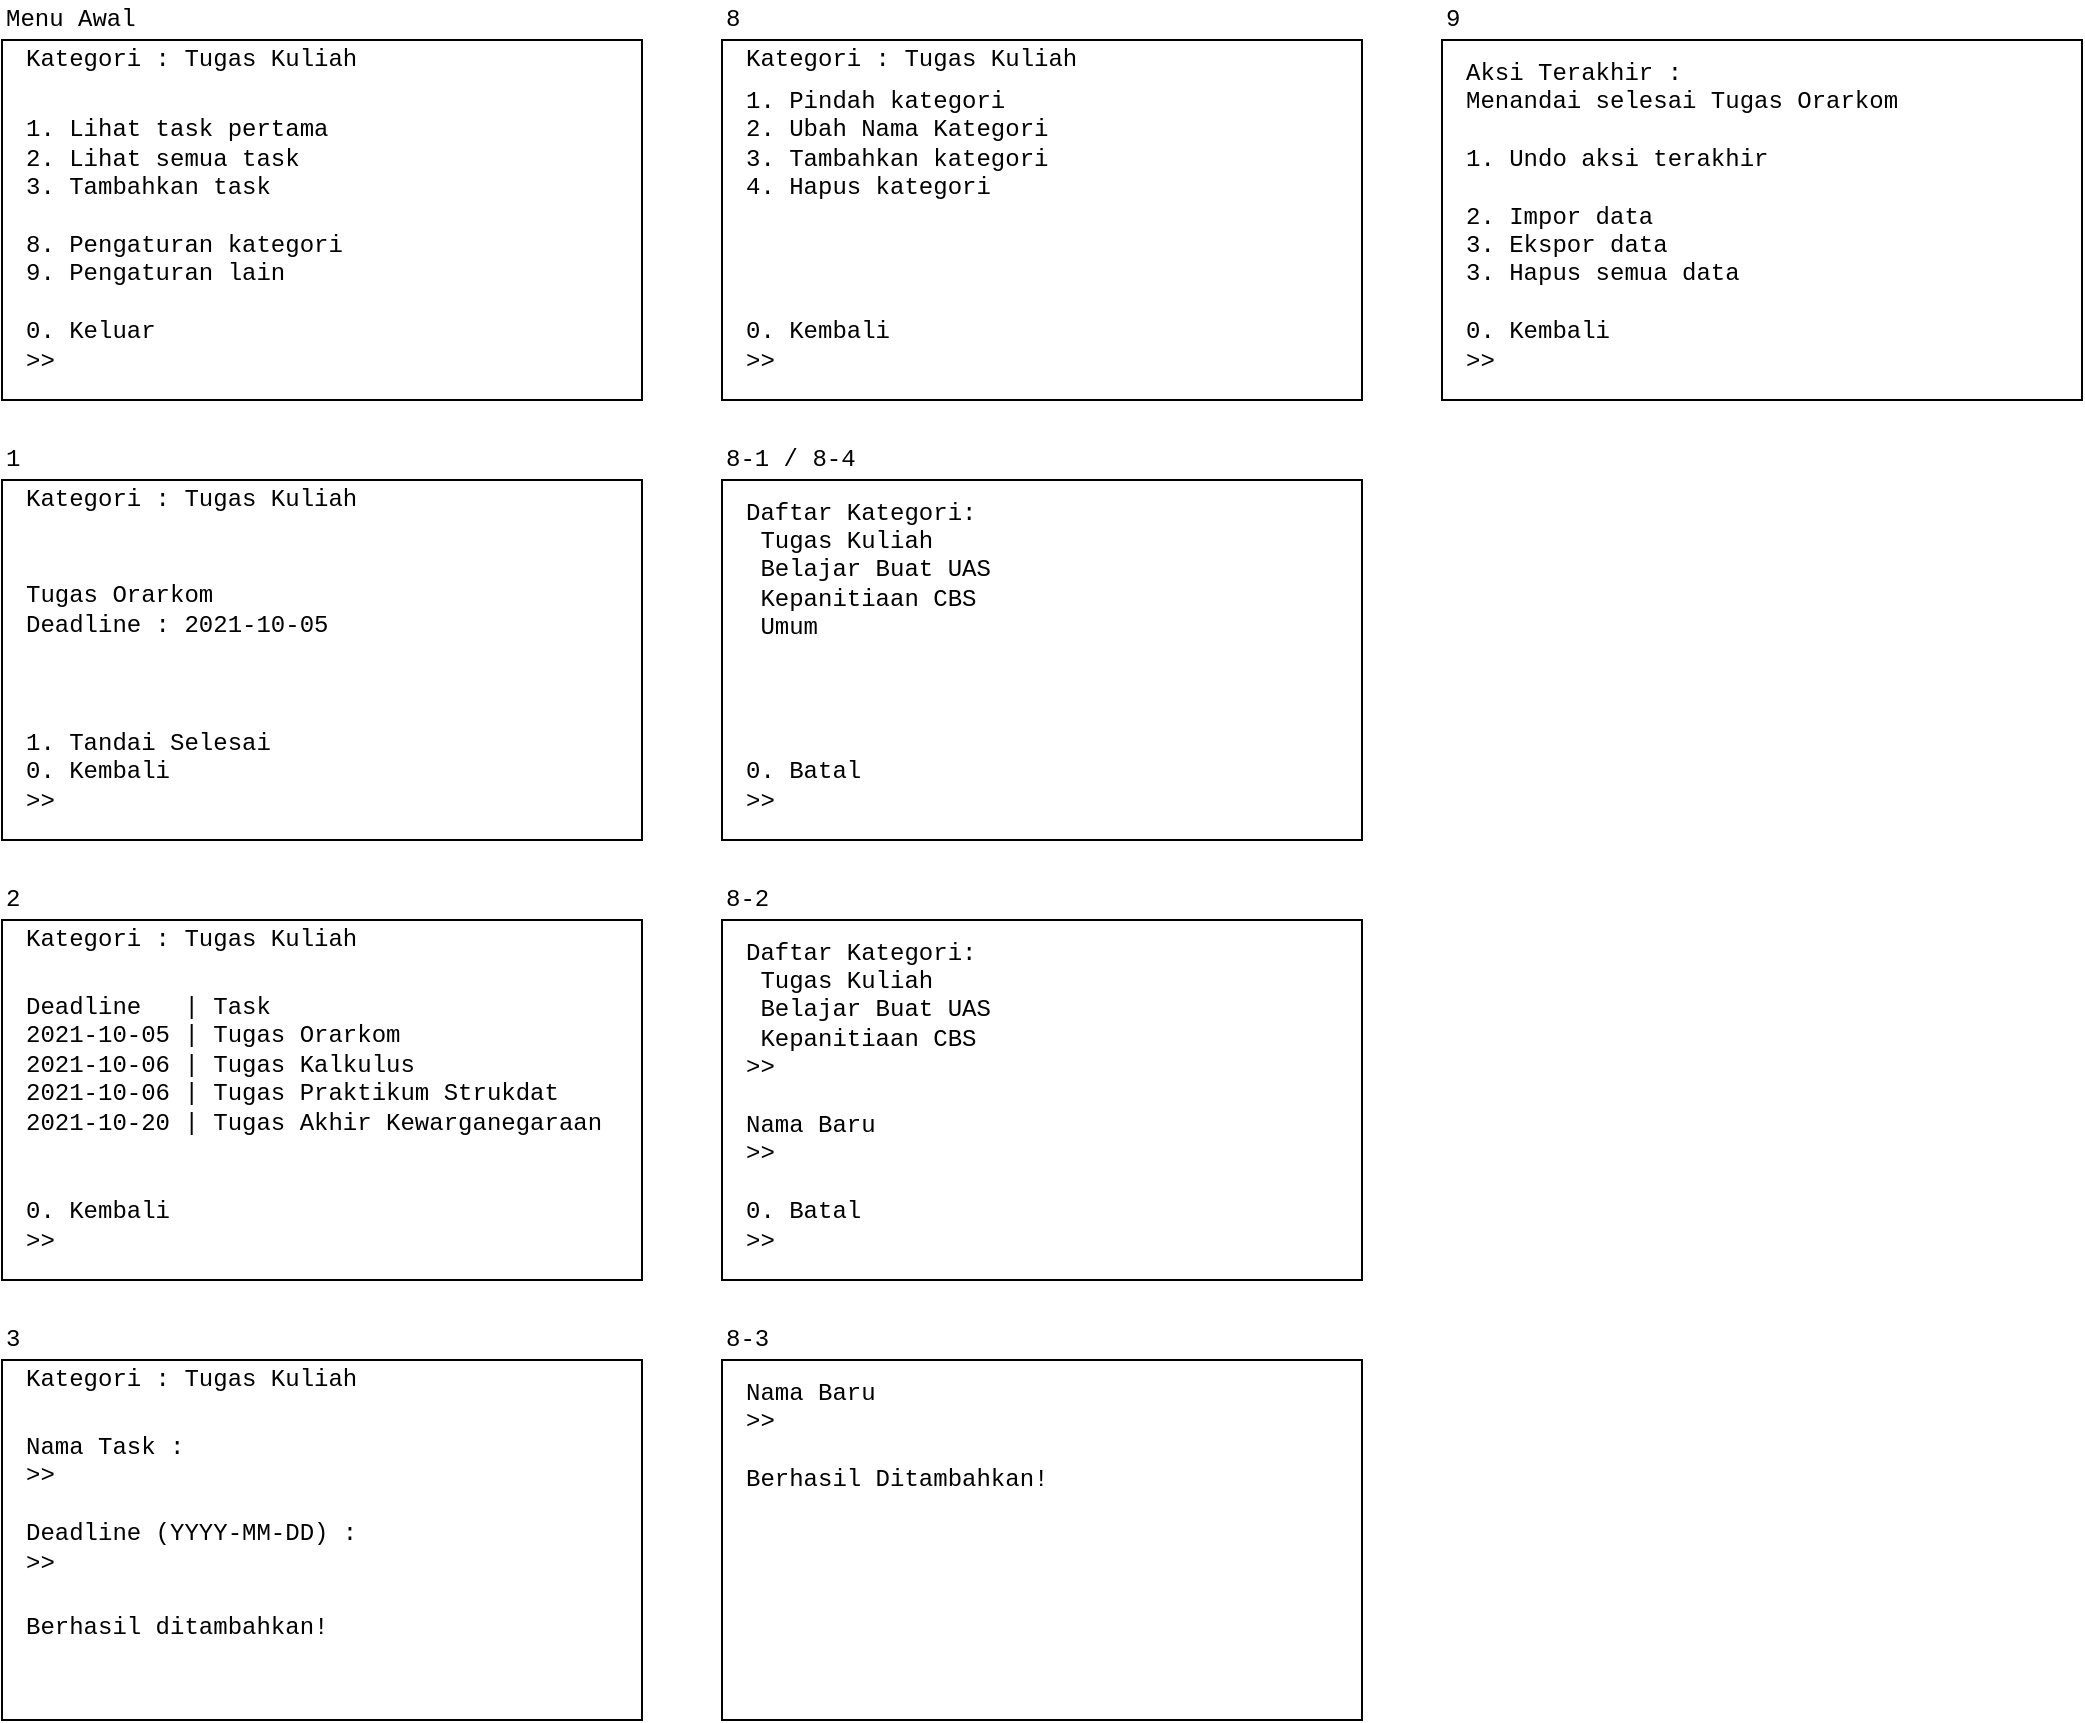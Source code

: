 <mxfile version="14.5.1" type="device"><diagram id="jRBPtqFZDMQ2vP74Be4w" name="Page-1"><mxGraphModel dx="1118" dy="1044" grid="1" gridSize="10" guides="1" tooltips="1" connect="1" arrows="1" fold="1" page="1" pageScale="1" pageWidth="850" pageHeight="1100" math="0" shadow="0"><root><mxCell id="0"/><mxCell id="1" parent="0"/><mxCell id="sL5cQVlyzC39rC14NGbD-1" value="" style="rounded=0;whiteSpace=wrap;html=1;fontFamily=Courier New;" vertex="1" parent="1"><mxGeometry x="40" y="60" width="320" height="180" as="geometry"/></mxCell><mxCell id="sL5cQVlyzC39rC14NGbD-2" value="Kategori : Tugas Kuliah&lt;br&gt;" style="text;html=1;strokeColor=none;fillColor=none;align=left;verticalAlign=middle;whiteSpace=wrap;rounded=0;fontFamily=Courier New;" vertex="1" parent="1"><mxGeometry x="50" y="60" width="220" height="20" as="geometry"/></mxCell><mxCell id="sL5cQVlyzC39rC14NGbD-3" value="&lt;span style=&quot;color: rgb(0 , 0 , 0) ; font-size: 12px ; font-style: normal ; font-weight: 400 ; letter-spacing: normal ; text-indent: 0px ; text-transform: none ; word-spacing: 0px ; display: inline ; float: none&quot;&gt;1. Lihat task pertama&lt;/span&gt;&lt;br style=&quot;color: rgb(0 , 0 , 0) ; font-size: 12px ; font-style: normal ; font-weight: 400 ; letter-spacing: normal ; text-indent: 0px ; text-transform: none ; word-spacing: 0px&quot;&gt;&lt;span style=&quot;color: rgb(0 , 0 , 0) ; font-size: 12px ; font-style: normal ; font-weight: 400 ; letter-spacing: normal ; text-indent: 0px ; text-transform: none ; word-spacing: 0px ; display: inline ; float: none&quot;&gt;2. Lihat semua task&lt;/span&gt;&lt;span style=&quot;color: rgb(0 , 0 , 0) ; font-size: 12px ; font-style: normal ; font-weight: 400 ; letter-spacing: normal ; text-indent: 0px ; text-transform: none ; word-spacing: 0px ; display: inline ; float: none&quot;&gt;&lt;br&gt;3. Tambahkan task&lt;br&gt;&lt;br&gt;8. Pengaturan kategori&lt;br&gt;9. Pengaturan lain&lt;br&gt;&lt;br&gt;0. Keluar&lt;br&gt;&amp;gt;&amp;gt;&lt;br&gt;&lt;/span&gt;" style="text;whiteSpace=wrap;html=1;align=left;verticalAlign=bottom;labelBackgroundColor=none;fontFamily=Courier New;" vertex="1" parent="1"><mxGeometry x="50" y="90" width="230" height="140" as="geometry"/></mxCell><mxCell id="sL5cQVlyzC39rC14NGbD-4" value="Menu Awal" style="text;html=1;strokeColor=none;fillColor=none;align=left;verticalAlign=middle;whiteSpace=wrap;rounded=0;labelBackgroundColor=none;fontFamily=Courier New;" vertex="1" parent="1"><mxGeometry x="40" y="40" width="100" height="20" as="geometry"/></mxCell><mxCell id="sL5cQVlyzC39rC14NGbD-5" value="" style="rounded=0;whiteSpace=wrap;html=1;fontFamily=Courier New;" vertex="1" parent="1"><mxGeometry x="40" y="280" width="320" height="180" as="geometry"/></mxCell><mxCell id="sL5cQVlyzC39rC14NGbD-6" value="Tugas Orarkom&lt;br&gt;Deadline : 2021-10-05" style="text;html=1;strokeColor=none;fillColor=none;align=left;verticalAlign=middle;whiteSpace=wrap;rounded=0;fontFamily=Courier New;" vertex="1" parent="1"><mxGeometry x="50" y="330" width="285" height="30" as="geometry"/></mxCell><mxCell id="sL5cQVlyzC39rC14NGbD-7" value="&lt;span style=&quot;color: rgb(0 , 0 , 0) ; font-size: 12px ; font-style: normal ; font-weight: 400 ; letter-spacing: normal ; text-indent: 0px ; text-transform: none ; word-spacing: 0px ; display: inline ; float: none&quot;&gt;&lt;br&gt;&lt;br&gt;1. Tandai Selesai&lt;br&gt;0. Kembali&lt;br&gt;&amp;gt;&amp;gt;&lt;br&gt;&lt;/span&gt;" style="text;whiteSpace=wrap;html=1;align=left;verticalAlign=bottom;labelBackgroundColor=none;fontFamily=Courier New;" vertex="1" parent="1"><mxGeometry x="50" y="350" width="230" height="100" as="geometry"/></mxCell><mxCell id="sL5cQVlyzC39rC14NGbD-8" value="1" style="text;html=1;strokeColor=none;fillColor=none;align=left;verticalAlign=middle;whiteSpace=wrap;rounded=0;labelBackgroundColor=none;fontFamily=Courier New;" vertex="1" parent="1"><mxGeometry x="40" y="260" width="100" height="20" as="geometry"/></mxCell><mxCell id="sL5cQVlyzC39rC14NGbD-10" value="Kategori : Tugas Kuliah&lt;br&gt;" style="text;html=1;strokeColor=none;fillColor=none;align=left;verticalAlign=middle;whiteSpace=wrap;rounded=0;fontFamily=Courier New;" vertex="1" parent="1"><mxGeometry x="50" y="280" width="220" height="20" as="geometry"/></mxCell><mxCell id="sL5cQVlyzC39rC14NGbD-11" value="" style="rounded=0;whiteSpace=wrap;html=1;fontFamily=Courier New;" vertex="1" parent="1"><mxGeometry x="40" y="500" width="320" height="180" as="geometry"/></mxCell><mxCell id="sL5cQVlyzC39rC14NGbD-12" value="Deadline&amp;nbsp; &amp;nbsp;| Task&lt;br&gt;2021-10-05 | Tugas Orarkom&lt;br&gt;2021-10-06 | Tugas Kalkulus&lt;br&gt;2021-10-06 | Tugas Praktikum Strukdat&lt;br&gt;2021-10-20 | Tugas Akhir Kewarganegaraan" style="text;html=1;strokeColor=none;fillColor=none;align=left;verticalAlign=top;whiteSpace=wrap;rounded=0;fontFamily=Courier New;" vertex="1" parent="1"><mxGeometry x="50" y="530" width="300" height="80" as="geometry"/></mxCell><mxCell id="sL5cQVlyzC39rC14NGbD-13" value="&lt;span style=&quot;color: rgb(0 , 0 , 0) ; font-size: 12px ; font-style: normal ; font-weight: 400 ; letter-spacing: normal ; text-indent: 0px ; text-transform: none ; word-spacing: 0px ; display: inline ; float: none&quot;&gt;&lt;br&gt;0. Kembali&lt;br&gt;&amp;gt;&amp;gt;&lt;br&gt;&lt;/span&gt;" style="text;whiteSpace=wrap;html=1;align=left;verticalAlign=bottom;labelBackgroundColor=none;fontFamily=Courier New;" vertex="1" parent="1"><mxGeometry x="50" y="620" width="230" height="50" as="geometry"/></mxCell><mxCell id="sL5cQVlyzC39rC14NGbD-14" value="2" style="text;html=1;strokeColor=none;fillColor=none;align=left;verticalAlign=middle;whiteSpace=wrap;rounded=0;labelBackgroundColor=none;fontFamily=Courier New;" vertex="1" parent="1"><mxGeometry x="40" y="480" width="100" height="20" as="geometry"/></mxCell><mxCell id="sL5cQVlyzC39rC14NGbD-15" value="Kategori : Tugas Kuliah&lt;br&gt;" style="text;html=1;strokeColor=none;fillColor=none;align=left;verticalAlign=middle;whiteSpace=wrap;rounded=0;fontFamily=Courier New;" vertex="1" parent="1"><mxGeometry x="50" y="500" width="220" height="20" as="geometry"/></mxCell><mxCell id="sL5cQVlyzC39rC14NGbD-16" value="" style="rounded=0;whiteSpace=wrap;html=1;fontFamily=Courier New;" vertex="1" parent="1"><mxGeometry x="40" y="720" width="320" height="180" as="geometry"/></mxCell><mxCell id="sL5cQVlyzC39rC14NGbD-17" value="Nama Task :&lt;br&gt;&amp;gt;&amp;gt;&lt;br&gt;&lt;br&gt;Deadline (YYYY-MM-DD) :&lt;br&gt;&amp;gt;&amp;gt;" style="text;html=1;strokeColor=none;fillColor=none;align=left;verticalAlign=top;whiteSpace=wrap;rounded=0;fontFamily=Courier New;" vertex="1" parent="1"><mxGeometry x="50" y="750" width="300" height="80" as="geometry"/></mxCell><mxCell id="sL5cQVlyzC39rC14NGbD-18" value="&lt;span style=&quot;color: rgb(0 , 0 , 0) ; font-size: 12px ; font-style: normal ; font-weight: 400 ; letter-spacing: normal ; text-indent: 0px ; text-transform: none ; word-spacing: 0px ; display: inline ; float: none&quot;&gt;Berhasil ditambahkan!&lt;br&gt;&lt;/span&gt;" style="text;whiteSpace=wrap;html=1;align=left;verticalAlign=top;labelBackgroundColor=none;fontFamily=Courier New;" vertex="1" parent="1"><mxGeometry x="50" y="840" width="230" height="50" as="geometry"/></mxCell><mxCell id="sL5cQVlyzC39rC14NGbD-19" value="3" style="text;html=1;strokeColor=none;fillColor=none;align=left;verticalAlign=middle;whiteSpace=wrap;rounded=0;labelBackgroundColor=none;fontFamily=Courier New;" vertex="1" parent="1"><mxGeometry x="40" y="700" width="100" height="20" as="geometry"/></mxCell><mxCell id="sL5cQVlyzC39rC14NGbD-20" value="Kategori : Tugas Kuliah&lt;br&gt;" style="text;html=1;strokeColor=none;fillColor=none;align=left;verticalAlign=middle;whiteSpace=wrap;rounded=0;fontFamily=Courier New;" vertex="1" parent="1"><mxGeometry x="50" y="720" width="220" height="20" as="geometry"/></mxCell><mxCell id="sL5cQVlyzC39rC14NGbD-21" value="" style="rounded=0;whiteSpace=wrap;html=1;fontFamily=Courier New;" vertex="1" parent="1"><mxGeometry x="400" y="60" width="320" height="180" as="geometry"/></mxCell><mxCell id="sL5cQVlyzC39rC14NGbD-22" value="Kategori : Tugas Kuliah&lt;br&gt;" style="text;html=1;strokeColor=none;fillColor=none;align=left;verticalAlign=middle;whiteSpace=wrap;rounded=0;fontFamily=Courier New;" vertex="1" parent="1"><mxGeometry x="410" y="60" width="220" height="20" as="geometry"/></mxCell><mxCell id="sL5cQVlyzC39rC14NGbD-23" value="&lt;span style=&quot;color: rgb(0 , 0 , 0) ; font-size: 12px ; font-style: normal ; font-weight: 400 ; letter-spacing: normal ; text-indent: 0px ; text-transform: none ; word-spacing: 0px ; display: inline ; float: none&quot;&gt;1. Pindah kategori&lt;br&gt;2. Ubah Nama Kategori&lt;br&gt;3. Tambahkan kategori&lt;br&gt;4. Hapus kategori&lt;br&gt;&lt;br&gt;&lt;br&gt;&lt;br&gt;&lt;br&gt;0. Kembali&lt;br&gt;&amp;gt;&amp;gt;&lt;br&gt;&lt;/span&gt;" style="text;whiteSpace=wrap;html=1;align=left;verticalAlign=bottom;labelBackgroundColor=none;fontFamily=Courier New;" vertex="1" parent="1"><mxGeometry x="410" y="90" width="230" height="140" as="geometry"/></mxCell><mxCell id="sL5cQVlyzC39rC14NGbD-24" value="8" style="text;html=1;strokeColor=none;fillColor=none;align=left;verticalAlign=middle;whiteSpace=wrap;rounded=0;labelBackgroundColor=none;fontFamily=Courier New;" vertex="1" parent="1"><mxGeometry x="400" y="40" width="100" height="20" as="geometry"/></mxCell><mxCell id="sL5cQVlyzC39rC14NGbD-25" value="" style="rounded=0;whiteSpace=wrap;html=1;fontFamily=Courier New;" vertex="1" parent="1"><mxGeometry x="400" y="280" width="320" height="180" as="geometry"/></mxCell><mxCell id="sL5cQVlyzC39rC14NGbD-27" value="&lt;span style=&quot;color: rgb(0 , 0 , 0) ; font-size: 12px ; font-style: normal ; font-weight: 400 ; letter-spacing: normal ; text-indent: 0px ; text-transform: none ; word-spacing: 0px ; display: inline ; float: none&quot;&gt;Daftar Kategori:&lt;br&gt;&amp;nbsp;Tugas Kuliah&lt;br&gt;&amp;nbsp;Belajar Buat UAS&lt;br&gt;&amp;nbsp;Kepanitiaan CBS&lt;br&gt;&amp;nbsp;Umum&lt;br&gt;&lt;br&gt;&lt;br&gt;&lt;br&gt;&lt;br&gt;0. Batal&lt;br&gt;&amp;gt;&amp;gt;&lt;br&gt;&lt;/span&gt;" style="text;whiteSpace=wrap;html=1;align=left;verticalAlign=bottom;labelBackgroundColor=none;fontFamily=Courier New;" vertex="1" parent="1"><mxGeometry x="410" y="290" width="230" height="160" as="geometry"/></mxCell><mxCell id="sL5cQVlyzC39rC14NGbD-28" value="8-1 / 8-4" style="text;html=1;strokeColor=none;fillColor=none;align=left;verticalAlign=middle;whiteSpace=wrap;rounded=0;labelBackgroundColor=none;fontFamily=Courier New;" vertex="1" parent="1"><mxGeometry x="400" y="260" width="100" height="20" as="geometry"/></mxCell><mxCell id="sL5cQVlyzC39rC14NGbD-29" value="" style="rounded=0;whiteSpace=wrap;html=1;fontFamily=Courier New;" vertex="1" parent="1"><mxGeometry x="400" y="500" width="320" height="180" as="geometry"/></mxCell><mxCell id="sL5cQVlyzC39rC14NGbD-30" value="&lt;span style=&quot;color: rgb(0 , 0 , 0) ; font-size: 12px ; font-style: normal ; font-weight: 400 ; letter-spacing: normal ; text-indent: 0px ; text-transform: none ; word-spacing: 0px ; display: inline ; float: none&quot;&gt;Daftar Kategori:&lt;br&gt;&amp;nbsp;Tugas Kuliah&lt;br&gt;&amp;nbsp;Belajar Buat UAS&lt;br&gt;&amp;nbsp;Kepanitiaan CBS&lt;br&gt;&amp;gt;&amp;gt;&lt;br&gt;&lt;br&gt;Nama Baru&lt;br&gt;&amp;gt;&amp;gt;&lt;br&gt;&lt;br&gt;0. Batal&lt;br&gt;&amp;gt;&amp;gt;&lt;br&gt;&lt;/span&gt;" style="text;whiteSpace=wrap;html=1;align=left;verticalAlign=bottom;labelBackgroundColor=none;fontFamily=Courier New;" vertex="1" parent="1"><mxGeometry x="410" y="510" width="230" height="160" as="geometry"/></mxCell><mxCell id="sL5cQVlyzC39rC14NGbD-31" value="8-2" style="text;html=1;strokeColor=none;fillColor=none;align=left;verticalAlign=middle;whiteSpace=wrap;rounded=0;labelBackgroundColor=none;fontFamily=Courier New;" vertex="1" parent="1"><mxGeometry x="400" y="480" width="100" height="20" as="geometry"/></mxCell><mxCell id="sL5cQVlyzC39rC14NGbD-33" value="" style="rounded=0;whiteSpace=wrap;html=1;fontFamily=Courier New;" vertex="1" parent="1"><mxGeometry x="400" y="720" width="320" height="180" as="geometry"/></mxCell><mxCell id="sL5cQVlyzC39rC14NGbD-34" value="&lt;span style=&quot;color: rgb(0 , 0 , 0) ; font-size: 12px ; font-style: normal ; font-weight: 400 ; letter-spacing: normal ; text-indent: 0px ; text-transform: none ; word-spacing: 0px ; display: inline ; float: none&quot;&gt;Nama Baru&lt;br&gt;&amp;gt;&amp;gt;&lt;br&gt;&lt;br&gt;Berhasil Ditambahkan!&lt;br&gt;&lt;br&gt;&lt;br&gt;&lt;br&gt;&lt;br&gt;&lt;br&gt;&lt;br&gt;&lt;br&gt;&lt;/span&gt;" style="text;whiteSpace=wrap;html=1;align=left;verticalAlign=bottom;labelBackgroundColor=none;fontFamily=Courier New;" vertex="1" parent="1"><mxGeometry x="410" y="730" width="230" height="160" as="geometry"/></mxCell><mxCell id="sL5cQVlyzC39rC14NGbD-35" value="8-3" style="text;html=1;strokeColor=none;fillColor=none;align=left;verticalAlign=middle;whiteSpace=wrap;rounded=0;labelBackgroundColor=none;fontFamily=Courier New;" vertex="1" parent="1"><mxGeometry x="400" y="700" width="100" height="20" as="geometry"/></mxCell><mxCell id="sL5cQVlyzC39rC14NGbD-36" value="" style="rounded=0;whiteSpace=wrap;html=1;fontFamily=Courier New;" vertex="1" parent="1"><mxGeometry x="760" y="60" width="320" height="180" as="geometry"/></mxCell><mxCell id="sL5cQVlyzC39rC14NGbD-38" value="&lt;span style=&quot;color: rgb(0 , 0 , 0) ; font-size: 12px ; font-style: normal ; font-weight: 400 ; letter-spacing: normal ; text-indent: 0px ; text-transform: none ; word-spacing: 0px ; display: inline ; float: none&quot;&gt;Aksi Terakhir :&lt;br&gt;Menandai selesai Tugas Orarkom&amp;nbsp;&lt;br&gt;&lt;br&gt;1. Undo aksi terakhir&lt;br&gt;&lt;br&gt;2. Impor data&lt;br&gt;3. Ekspor data&lt;br&gt;3. Hapus semua data&lt;br&gt;&lt;br&gt;0. Kembali&lt;br&gt;&amp;gt;&amp;gt;&lt;br&gt;&lt;/span&gt;" style="text;whiteSpace=wrap;html=1;align=left;verticalAlign=bottom;labelBackgroundColor=none;fontFamily=Courier New;" vertex="1" parent="1"><mxGeometry x="770" y="90" width="230" height="140" as="geometry"/></mxCell><mxCell id="sL5cQVlyzC39rC14NGbD-39" value="9" style="text;html=1;strokeColor=none;fillColor=none;align=left;verticalAlign=middle;whiteSpace=wrap;rounded=0;labelBackgroundColor=none;fontFamily=Courier New;" vertex="1" parent="1"><mxGeometry x="760" y="40" width="100" height="20" as="geometry"/></mxCell></root></mxGraphModel></diagram></mxfile>
